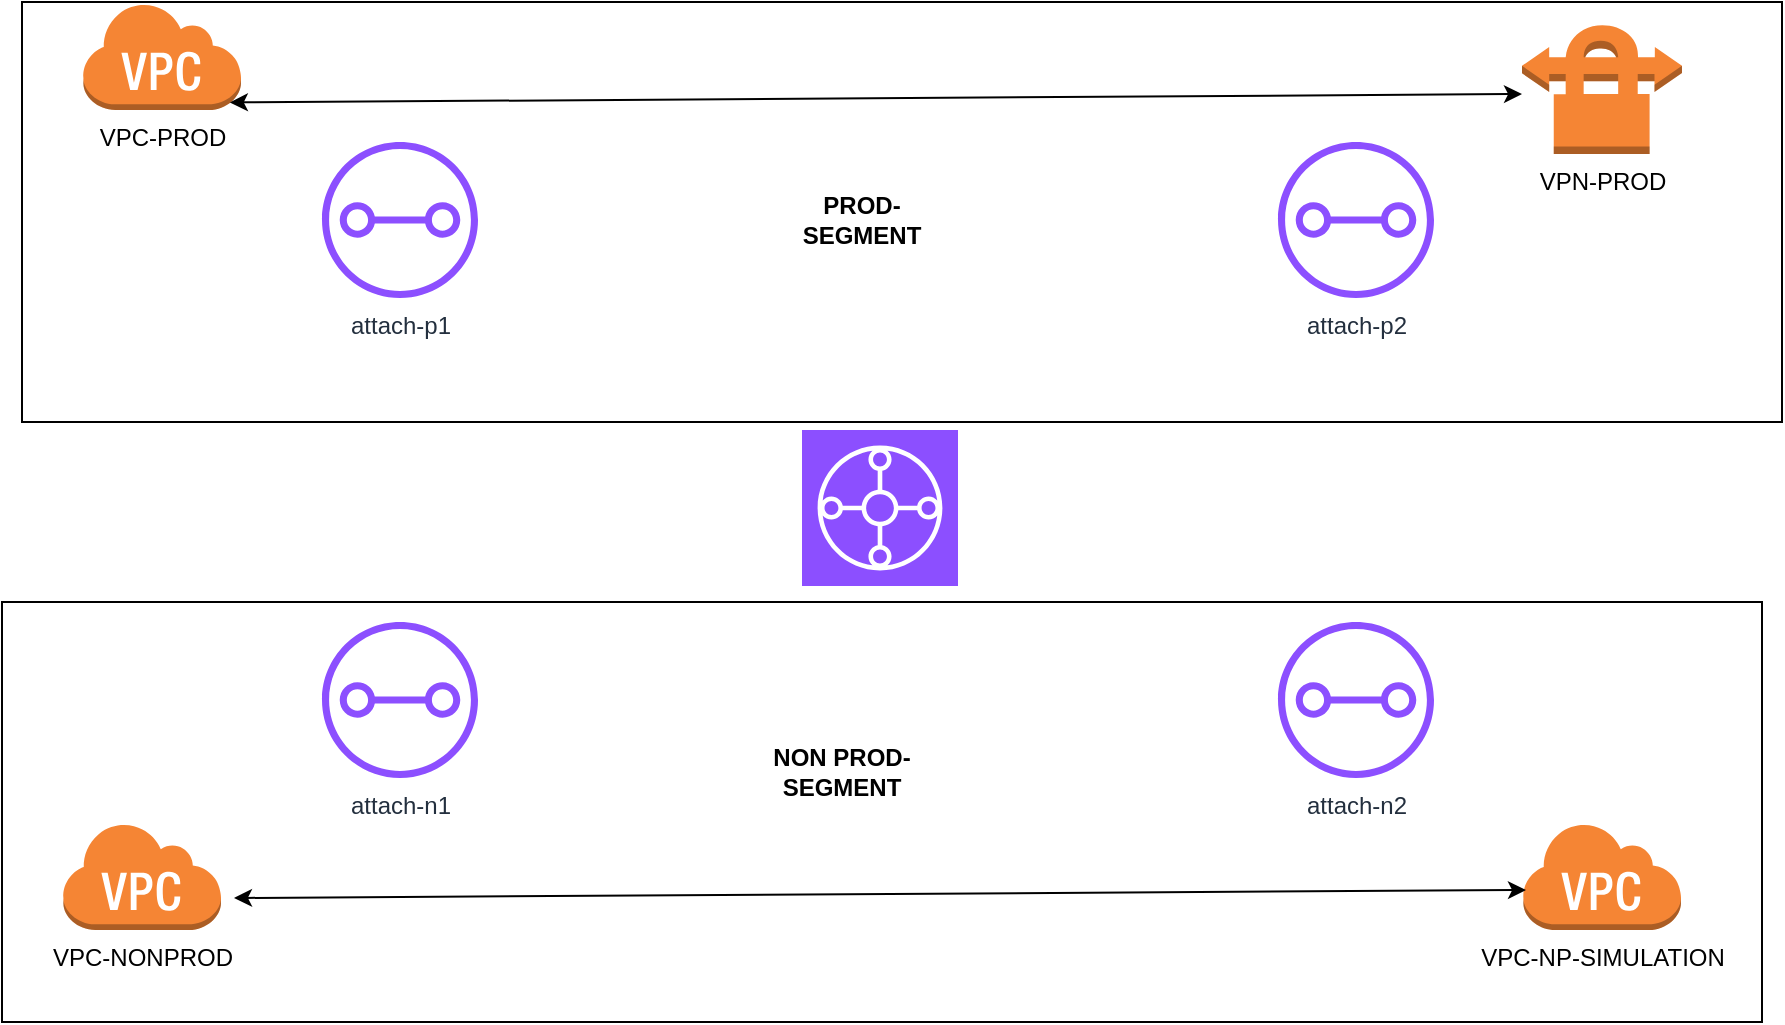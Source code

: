 <mxfile version="24.7.8">
  <diagram name="Page-1" id="W2shmPjRRlLV9HXesX0-">
    <mxGraphModel dx="1420" dy="672" grid="1" gridSize="10" guides="1" tooltips="1" connect="1" arrows="1" fold="1" page="1" pageScale="1" pageWidth="1400" pageHeight="850" math="0" shadow="0">
      <root>
        <mxCell id="0" />
        <mxCell id="1" parent="0" />
        <mxCell id="395yMRIsur3XalBiy9gK-12" value="" style="rounded=0;whiteSpace=wrap;html=1;" vertex="1" parent="1">
          <mxGeometry x="130" y="10" width="880" height="210" as="geometry" />
        </mxCell>
        <mxCell id="395yMRIsur3XalBiy9gK-11" value="" style="rounded=0;whiteSpace=wrap;html=1;" vertex="1" parent="1">
          <mxGeometry x="120" y="310" width="880" height="210" as="geometry" />
        </mxCell>
        <mxCell id="395yMRIsur3XalBiy9gK-1" value="VPC-PROD" style="outlineConnect=0;dashed=0;verticalLabelPosition=bottom;verticalAlign=top;align=center;html=1;shape=mxgraph.aws3.virtual_private_cloud;fillColor=#F58534;gradientColor=none;" vertex="1" parent="1">
          <mxGeometry x="160" y="10" width="79.5" height="54" as="geometry" />
        </mxCell>
        <mxCell id="395yMRIsur3XalBiy9gK-2" value="VPN-PROD" style="outlineConnect=0;dashed=0;verticalLabelPosition=bottom;verticalAlign=top;align=center;html=1;shape=mxgraph.aws3.vpn_connection;fillColor=#F58534;gradientColor=none;" vertex="1" parent="1">
          <mxGeometry x="880" y="20" width="80" height="66" as="geometry" />
        </mxCell>
        <mxCell id="395yMRIsur3XalBiy9gK-3" value="VPC-NONPROD" style="outlineConnect=0;dashed=0;verticalLabelPosition=bottom;verticalAlign=top;align=center;html=1;shape=mxgraph.aws3.virtual_private_cloud;fillColor=#F58534;gradientColor=none;" vertex="1" parent="1">
          <mxGeometry x="150" y="420" width="79.5" height="54" as="geometry" />
        </mxCell>
        <mxCell id="395yMRIsur3XalBiy9gK-5" value="" style="sketch=0;points=[[0,0,0],[0.25,0,0],[0.5,0,0],[0.75,0,0],[1,0,0],[0,1,0],[0.25,1,0],[0.5,1,0],[0.75,1,0],[1,1,0],[0,0.25,0],[0,0.5,0],[0,0.75,0],[1,0.25,0],[1,0.5,0],[1,0.75,0]];outlineConnect=0;fontColor=#232F3E;fillColor=#8C4FFF;strokeColor=#ffffff;dashed=0;verticalLabelPosition=bottom;verticalAlign=top;align=center;html=1;fontSize=12;fontStyle=0;aspect=fixed;shape=mxgraph.aws4.resourceIcon;resIcon=mxgraph.aws4.transit_gateway;" vertex="1" parent="1">
          <mxGeometry x="520" y="224" width="78" height="78" as="geometry" />
        </mxCell>
        <mxCell id="395yMRIsur3XalBiy9gK-6" value="attach-p1" style="sketch=0;outlineConnect=0;fontColor=#232F3E;gradientColor=none;fillColor=#8C4FFF;strokeColor=none;dashed=0;verticalLabelPosition=bottom;verticalAlign=top;align=center;html=1;fontSize=12;fontStyle=0;aspect=fixed;pointerEvents=1;shape=mxgraph.aws4.transit_gateway_attachment;" vertex="1" parent="1">
          <mxGeometry x="280" y="80" width="78" height="78" as="geometry" />
        </mxCell>
        <mxCell id="395yMRIsur3XalBiy9gK-7" value="attach-n1" style="sketch=0;outlineConnect=0;fontColor=#232F3E;gradientColor=none;fillColor=#8C4FFF;strokeColor=none;dashed=0;verticalLabelPosition=bottom;verticalAlign=top;align=center;html=1;fontSize=12;fontStyle=0;aspect=fixed;pointerEvents=1;shape=mxgraph.aws4.transit_gateway_attachment;" vertex="1" parent="1">
          <mxGeometry x="280" y="320" width="78" height="78" as="geometry" />
        </mxCell>
        <mxCell id="395yMRIsur3XalBiy9gK-8" value="attach-n2" style="sketch=0;outlineConnect=0;fontColor=#232F3E;gradientColor=none;fillColor=#8C4FFF;strokeColor=none;dashed=0;verticalLabelPosition=bottom;verticalAlign=top;align=center;html=1;fontSize=12;fontStyle=0;aspect=fixed;pointerEvents=1;shape=mxgraph.aws4.transit_gateway_attachment;" vertex="1" parent="1">
          <mxGeometry x="758" y="320" width="78" height="78" as="geometry" />
        </mxCell>
        <mxCell id="395yMRIsur3XalBiy9gK-9" value="attach-p2" style="sketch=0;outlineConnect=0;fontColor=#232F3E;gradientColor=none;fillColor=#8C4FFF;strokeColor=none;dashed=0;verticalLabelPosition=bottom;verticalAlign=top;align=center;html=1;fontSize=12;fontStyle=0;aspect=fixed;pointerEvents=1;shape=mxgraph.aws4.transit_gateway_attachment;" vertex="1" parent="1">
          <mxGeometry x="758" y="80" width="78" height="78" as="geometry" />
        </mxCell>
        <mxCell id="395yMRIsur3XalBiy9gK-10" value="VPC-NP-SIMULATION" style="outlineConnect=0;dashed=0;verticalLabelPosition=bottom;verticalAlign=top;align=center;html=1;shape=mxgraph.aws3.virtual_private_cloud;fillColor=#F58534;gradientColor=none;" vertex="1" parent="1">
          <mxGeometry x="880" y="420" width="79.5" height="54" as="geometry" />
        </mxCell>
        <mxCell id="395yMRIsur3XalBiy9gK-13" value="&lt;b&gt;NON PROD-SEGMENT&lt;/b&gt;" style="text;strokeColor=none;align=center;fillColor=none;html=1;verticalAlign=middle;whiteSpace=wrap;rounded=0;" vertex="1" parent="1">
          <mxGeometry x="500" y="380" width="80" height="30" as="geometry" />
        </mxCell>
        <mxCell id="395yMRIsur3XalBiy9gK-14" value="&lt;b&gt;PROD-SEGMENT&lt;/b&gt;" style="text;strokeColor=none;align=center;fillColor=none;html=1;verticalAlign=middle;whiteSpace=wrap;rounded=0;" vertex="1" parent="1">
          <mxGeometry x="520" y="104" width="60" height="30" as="geometry" />
        </mxCell>
        <mxCell id="395yMRIsur3XalBiy9gK-15" value="" style="endArrow=classic;startArrow=classic;html=1;rounded=0;exitX=0.93;exitY=0.93;exitDx=0;exitDy=0;exitPerimeter=0;" edge="1" parent="1" source="395yMRIsur3XalBiy9gK-1">
          <mxGeometry width="50" height="50" relative="1" as="geometry">
            <mxPoint x="670" y="290" as="sourcePoint" />
            <mxPoint x="880" y="56" as="targetPoint" />
          </mxGeometry>
        </mxCell>
        <mxCell id="395yMRIsur3XalBiy9gK-16" value="" style="endArrow=classic;startArrow=classic;html=1;rounded=0;exitX=0.93;exitY=0.93;exitDx=0;exitDy=0;exitPerimeter=0;" edge="1" parent="1">
          <mxGeometry width="50" height="50" relative="1" as="geometry">
            <mxPoint x="236" y="458" as="sourcePoint" />
            <mxPoint x="882" y="454" as="targetPoint" />
          </mxGeometry>
        </mxCell>
      </root>
    </mxGraphModel>
  </diagram>
</mxfile>
